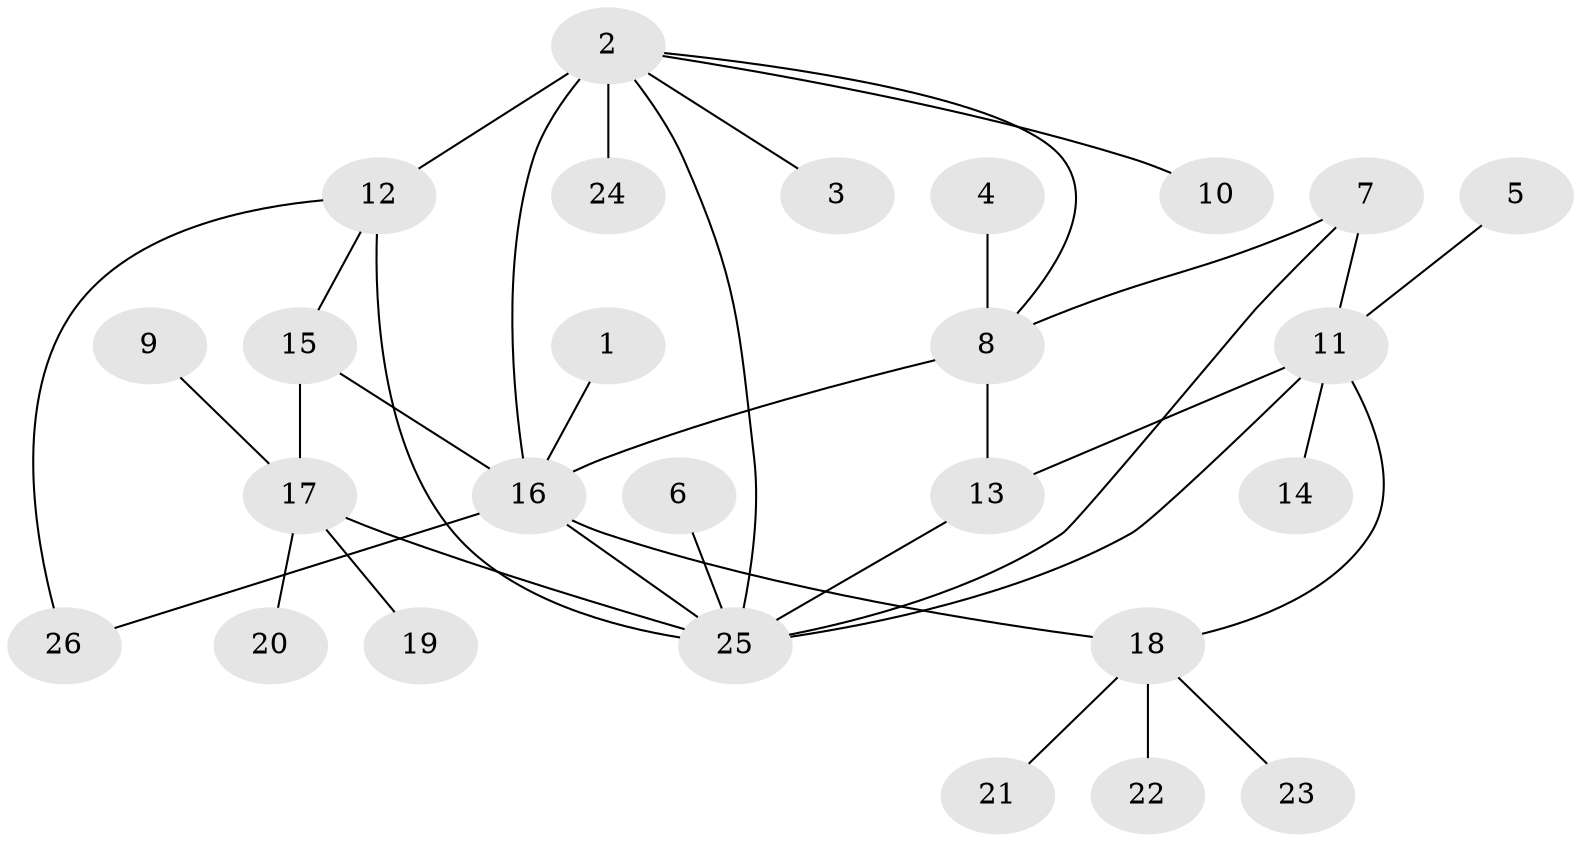 // original degree distribution, {7: 0.0392156862745098, 4: 0.09803921568627451, 8: 0.0196078431372549, 5: 0.0392156862745098, 6: 0.058823529411764705, 3: 0.11764705882352941, 1: 0.43137254901960786, 2: 0.19607843137254902}
// Generated by graph-tools (version 1.1) at 2025/26/03/09/25 03:26:40]
// undirected, 26 vertices, 36 edges
graph export_dot {
graph [start="1"]
  node [color=gray90,style=filled];
  1;
  2;
  3;
  4;
  5;
  6;
  7;
  8;
  9;
  10;
  11;
  12;
  13;
  14;
  15;
  16;
  17;
  18;
  19;
  20;
  21;
  22;
  23;
  24;
  25;
  26;
  1 -- 16 [weight=1.0];
  2 -- 3 [weight=1.0];
  2 -- 8 [weight=1.0];
  2 -- 10 [weight=1.0];
  2 -- 12 [weight=2.0];
  2 -- 16 [weight=2.0];
  2 -- 24 [weight=1.0];
  2 -- 25 [weight=1.0];
  4 -- 8 [weight=1.0];
  5 -- 11 [weight=1.0];
  6 -- 25 [weight=1.0];
  7 -- 8 [weight=1.0];
  7 -- 11 [weight=1.0];
  7 -- 25 [weight=1.0];
  8 -- 13 [weight=1.0];
  8 -- 16 [weight=1.0];
  9 -- 17 [weight=1.0];
  11 -- 13 [weight=1.0];
  11 -- 14 [weight=1.0];
  11 -- 18 [weight=1.0];
  11 -- 25 [weight=1.0];
  12 -- 15 [weight=1.0];
  12 -- 25 [weight=1.0];
  12 -- 26 [weight=1.0];
  13 -- 25 [weight=1.0];
  15 -- 16 [weight=2.0];
  15 -- 17 [weight=1.0];
  16 -- 18 [weight=1.0];
  16 -- 25 [weight=1.0];
  16 -- 26 [weight=1.0];
  17 -- 19 [weight=1.0];
  17 -- 20 [weight=1.0];
  17 -- 25 [weight=1.0];
  18 -- 21 [weight=1.0];
  18 -- 22 [weight=1.0];
  18 -- 23 [weight=1.0];
}
